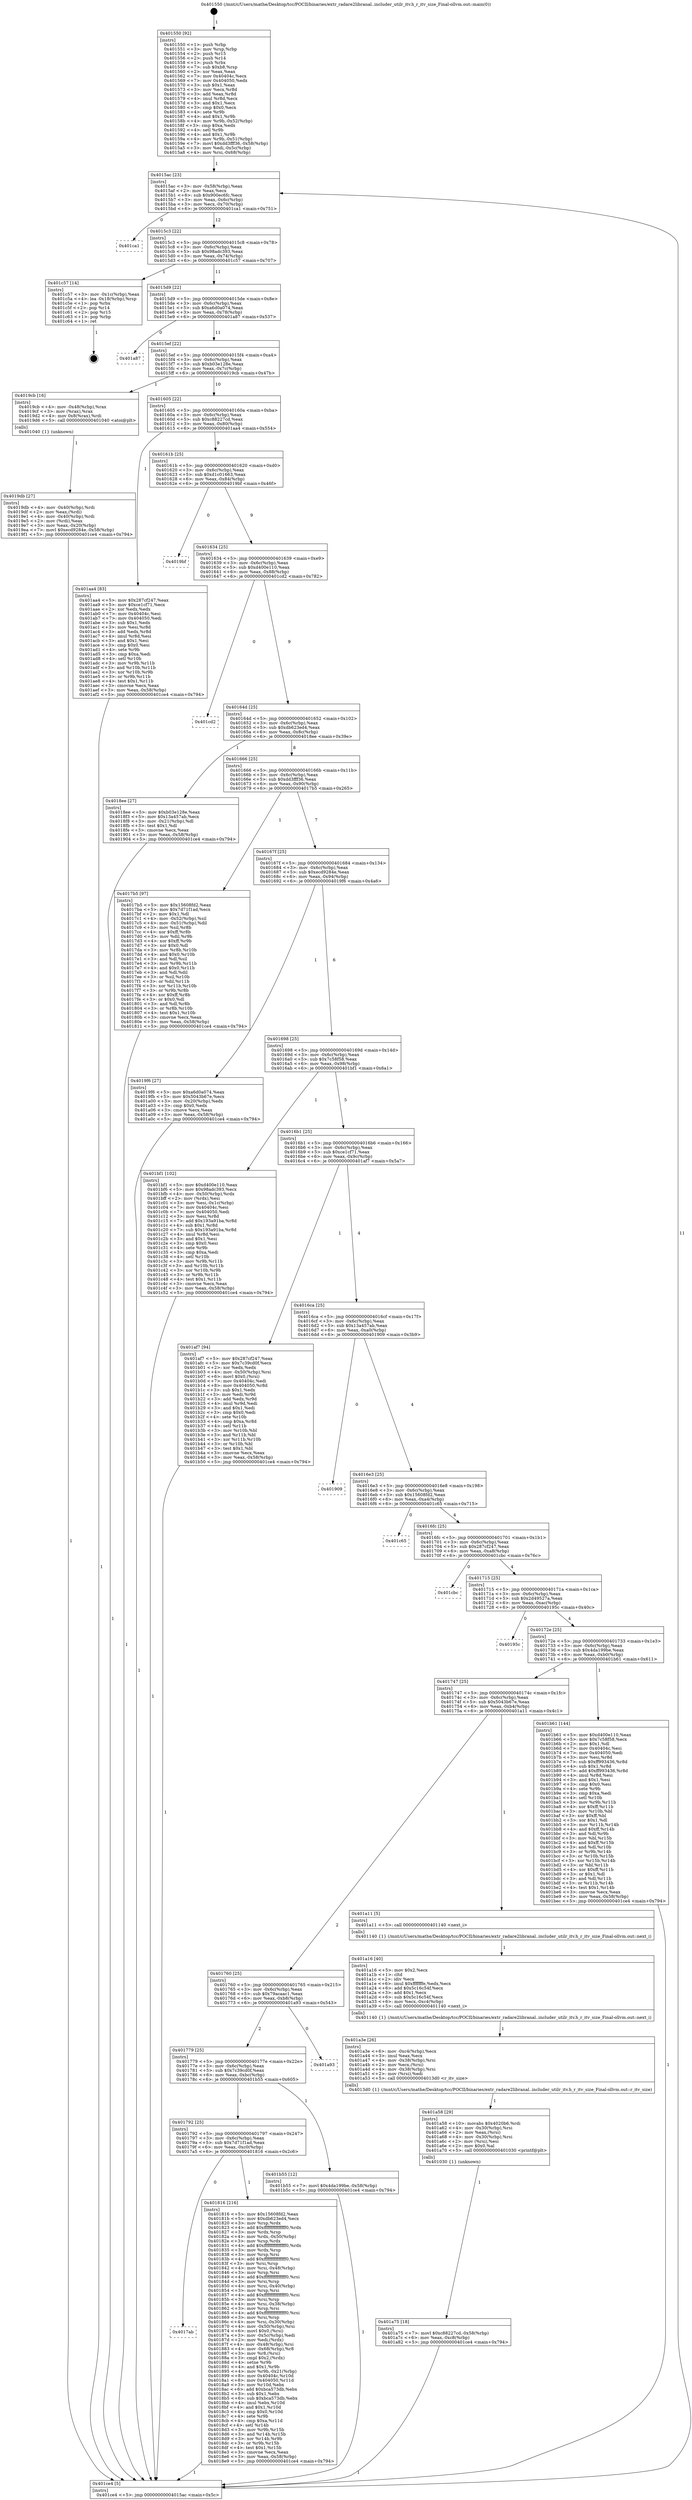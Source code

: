 digraph "0x401550" {
  label = "0x401550 (/mnt/c/Users/mathe/Desktop/tcc/POCII/binaries/extr_radare2libranal..includer_utilr_itv.h_r_itv_size_Final-ollvm.out::main(0))"
  labelloc = "t"
  node[shape=record]

  Entry [label="",width=0.3,height=0.3,shape=circle,fillcolor=black,style=filled]
  "0x4015ac" [label="{
     0x4015ac [23]\l
     | [instrs]\l
     &nbsp;&nbsp;0x4015ac \<+3\>: mov -0x58(%rbp),%eax\l
     &nbsp;&nbsp;0x4015af \<+2\>: mov %eax,%ecx\l
     &nbsp;&nbsp;0x4015b1 \<+6\>: sub $0x900ec6fc,%ecx\l
     &nbsp;&nbsp;0x4015b7 \<+3\>: mov %eax,-0x6c(%rbp)\l
     &nbsp;&nbsp;0x4015ba \<+3\>: mov %ecx,-0x70(%rbp)\l
     &nbsp;&nbsp;0x4015bd \<+6\>: je 0000000000401ca1 \<main+0x751\>\l
  }"]
  "0x401ca1" [label="{
     0x401ca1\l
  }", style=dashed]
  "0x4015c3" [label="{
     0x4015c3 [22]\l
     | [instrs]\l
     &nbsp;&nbsp;0x4015c3 \<+5\>: jmp 00000000004015c8 \<main+0x78\>\l
     &nbsp;&nbsp;0x4015c8 \<+3\>: mov -0x6c(%rbp),%eax\l
     &nbsp;&nbsp;0x4015cb \<+5\>: sub $0x98adc393,%eax\l
     &nbsp;&nbsp;0x4015d0 \<+3\>: mov %eax,-0x74(%rbp)\l
     &nbsp;&nbsp;0x4015d3 \<+6\>: je 0000000000401c57 \<main+0x707\>\l
  }"]
  Exit [label="",width=0.3,height=0.3,shape=circle,fillcolor=black,style=filled,peripheries=2]
  "0x401c57" [label="{
     0x401c57 [14]\l
     | [instrs]\l
     &nbsp;&nbsp;0x401c57 \<+3\>: mov -0x1c(%rbp),%eax\l
     &nbsp;&nbsp;0x401c5a \<+4\>: lea -0x18(%rbp),%rsp\l
     &nbsp;&nbsp;0x401c5e \<+1\>: pop %rbx\l
     &nbsp;&nbsp;0x401c5f \<+2\>: pop %r14\l
     &nbsp;&nbsp;0x401c61 \<+2\>: pop %r15\l
     &nbsp;&nbsp;0x401c63 \<+1\>: pop %rbp\l
     &nbsp;&nbsp;0x401c64 \<+1\>: ret\l
  }"]
  "0x4015d9" [label="{
     0x4015d9 [22]\l
     | [instrs]\l
     &nbsp;&nbsp;0x4015d9 \<+5\>: jmp 00000000004015de \<main+0x8e\>\l
     &nbsp;&nbsp;0x4015de \<+3\>: mov -0x6c(%rbp),%eax\l
     &nbsp;&nbsp;0x4015e1 \<+5\>: sub $0xa6d0a074,%eax\l
     &nbsp;&nbsp;0x4015e6 \<+3\>: mov %eax,-0x78(%rbp)\l
     &nbsp;&nbsp;0x4015e9 \<+6\>: je 0000000000401a87 \<main+0x537\>\l
  }"]
  "0x401a75" [label="{
     0x401a75 [18]\l
     | [instrs]\l
     &nbsp;&nbsp;0x401a75 \<+7\>: movl $0xc88227cd,-0x58(%rbp)\l
     &nbsp;&nbsp;0x401a7c \<+6\>: mov %eax,-0xc8(%rbp)\l
     &nbsp;&nbsp;0x401a82 \<+5\>: jmp 0000000000401ce4 \<main+0x794\>\l
  }"]
  "0x401a87" [label="{
     0x401a87\l
  }", style=dashed]
  "0x4015ef" [label="{
     0x4015ef [22]\l
     | [instrs]\l
     &nbsp;&nbsp;0x4015ef \<+5\>: jmp 00000000004015f4 \<main+0xa4\>\l
     &nbsp;&nbsp;0x4015f4 \<+3\>: mov -0x6c(%rbp),%eax\l
     &nbsp;&nbsp;0x4015f7 \<+5\>: sub $0xb03e128e,%eax\l
     &nbsp;&nbsp;0x4015fc \<+3\>: mov %eax,-0x7c(%rbp)\l
     &nbsp;&nbsp;0x4015ff \<+6\>: je 00000000004019cb \<main+0x47b\>\l
  }"]
  "0x401a58" [label="{
     0x401a58 [29]\l
     | [instrs]\l
     &nbsp;&nbsp;0x401a58 \<+10\>: movabs $0x4020b6,%rdi\l
     &nbsp;&nbsp;0x401a62 \<+4\>: mov -0x30(%rbp),%rsi\l
     &nbsp;&nbsp;0x401a66 \<+2\>: mov %eax,(%rsi)\l
     &nbsp;&nbsp;0x401a68 \<+4\>: mov -0x30(%rbp),%rsi\l
     &nbsp;&nbsp;0x401a6c \<+2\>: mov (%rsi),%esi\l
     &nbsp;&nbsp;0x401a6e \<+2\>: mov $0x0,%al\l
     &nbsp;&nbsp;0x401a70 \<+5\>: call 0000000000401030 \<printf@plt\>\l
     | [calls]\l
     &nbsp;&nbsp;0x401030 \{1\} (unknown)\l
  }"]
  "0x4019cb" [label="{
     0x4019cb [16]\l
     | [instrs]\l
     &nbsp;&nbsp;0x4019cb \<+4\>: mov -0x48(%rbp),%rax\l
     &nbsp;&nbsp;0x4019cf \<+3\>: mov (%rax),%rax\l
     &nbsp;&nbsp;0x4019d2 \<+4\>: mov 0x8(%rax),%rdi\l
     &nbsp;&nbsp;0x4019d6 \<+5\>: call 0000000000401040 \<atoi@plt\>\l
     | [calls]\l
     &nbsp;&nbsp;0x401040 \{1\} (unknown)\l
  }"]
  "0x401605" [label="{
     0x401605 [22]\l
     | [instrs]\l
     &nbsp;&nbsp;0x401605 \<+5\>: jmp 000000000040160a \<main+0xba\>\l
     &nbsp;&nbsp;0x40160a \<+3\>: mov -0x6c(%rbp),%eax\l
     &nbsp;&nbsp;0x40160d \<+5\>: sub $0xc88227cd,%eax\l
     &nbsp;&nbsp;0x401612 \<+3\>: mov %eax,-0x80(%rbp)\l
     &nbsp;&nbsp;0x401615 \<+6\>: je 0000000000401aa4 \<main+0x554\>\l
  }"]
  "0x401a3e" [label="{
     0x401a3e [26]\l
     | [instrs]\l
     &nbsp;&nbsp;0x401a3e \<+6\>: mov -0xc4(%rbp),%ecx\l
     &nbsp;&nbsp;0x401a44 \<+3\>: imul %eax,%ecx\l
     &nbsp;&nbsp;0x401a47 \<+4\>: mov -0x38(%rbp),%rsi\l
     &nbsp;&nbsp;0x401a4b \<+2\>: mov %ecx,(%rsi)\l
     &nbsp;&nbsp;0x401a4d \<+4\>: mov -0x38(%rbp),%rsi\l
     &nbsp;&nbsp;0x401a51 \<+2\>: mov (%rsi),%edi\l
     &nbsp;&nbsp;0x401a53 \<+5\>: call 00000000004013d0 \<r_itv_size\>\l
     | [calls]\l
     &nbsp;&nbsp;0x4013d0 \{1\} (/mnt/c/Users/mathe/Desktop/tcc/POCII/binaries/extr_radare2libranal..includer_utilr_itv.h_r_itv_size_Final-ollvm.out::r_itv_size)\l
  }"]
  "0x401aa4" [label="{
     0x401aa4 [83]\l
     | [instrs]\l
     &nbsp;&nbsp;0x401aa4 \<+5\>: mov $0x287cf247,%eax\l
     &nbsp;&nbsp;0x401aa9 \<+5\>: mov $0xce1cf71,%ecx\l
     &nbsp;&nbsp;0x401aae \<+2\>: xor %edx,%edx\l
     &nbsp;&nbsp;0x401ab0 \<+7\>: mov 0x40404c,%esi\l
     &nbsp;&nbsp;0x401ab7 \<+7\>: mov 0x404050,%edi\l
     &nbsp;&nbsp;0x401abe \<+3\>: sub $0x1,%edx\l
     &nbsp;&nbsp;0x401ac1 \<+3\>: mov %esi,%r8d\l
     &nbsp;&nbsp;0x401ac4 \<+3\>: add %edx,%r8d\l
     &nbsp;&nbsp;0x401ac7 \<+4\>: imul %r8d,%esi\l
     &nbsp;&nbsp;0x401acb \<+3\>: and $0x1,%esi\l
     &nbsp;&nbsp;0x401ace \<+3\>: cmp $0x0,%esi\l
     &nbsp;&nbsp;0x401ad1 \<+4\>: sete %r9b\l
     &nbsp;&nbsp;0x401ad5 \<+3\>: cmp $0xa,%edi\l
     &nbsp;&nbsp;0x401ad8 \<+4\>: setl %r10b\l
     &nbsp;&nbsp;0x401adc \<+3\>: mov %r9b,%r11b\l
     &nbsp;&nbsp;0x401adf \<+3\>: and %r10b,%r11b\l
     &nbsp;&nbsp;0x401ae2 \<+3\>: xor %r10b,%r9b\l
     &nbsp;&nbsp;0x401ae5 \<+3\>: or %r9b,%r11b\l
     &nbsp;&nbsp;0x401ae8 \<+4\>: test $0x1,%r11b\l
     &nbsp;&nbsp;0x401aec \<+3\>: cmovne %ecx,%eax\l
     &nbsp;&nbsp;0x401aef \<+3\>: mov %eax,-0x58(%rbp)\l
     &nbsp;&nbsp;0x401af2 \<+5\>: jmp 0000000000401ce4 \<main+0x794\>\l
  }"]
  "0x40161b" [label="{
     0x40161b [25]\l
     | [instrs]\l
     &nbsp;&nbsp;0x40161b \<+5\>: jmp 0000000000401620 \<main+0xd0\>\l
     &nbsp;&nbsp;0x401620 \<+3\>: mov -0x6c(%rbp),%eax\l
     &nbsp;&nbsp;0x401623 \<+5\>: sub $0xd1c01663,%eax\l
     &nbsp;&nbsp;0x401628 \<+6\>: mov %eax,-0x84(%rbp)\l
     &nbsp;&nbsp;0x40162e \<+6\>: je 00000000004019bf \<main+0x46f\>\l
  }"]
  "0x401a16" [label="{
     0x401a16 [40]\l
     | [instrs]\l
     &nbsp;&nbsp;0x401a16 \<+5\>: mov $0x2,%ecx\l
     &nbsp;&nbsp;0x401a1b \<+1\>: cltd\l
     &nbsp;&nbsp;0x401a1c \<+2\>: idiv %ecx\l
     &nbsp;&nbsp;0x401a1e \<+6\>: imul $0xfffffffe,%edx,%ecx\l
     &nbsp;&nbsp;0x401a24 \<+6\>: add $0x5c16c54f,%ecx\l
     &nbsp;&nbsp;0x401a2a \<+3\>: add $0x1,%ecx\l
     &nbsp;&nbsp;0x401a2d \<+6\>: sub $0x5c16c54f,%ecx\l
     &nbsp;&nbsp;0x401a33 \<+6\>: mov %ecx,-0xc4(%rbp)\l
     &nbsp;&nbsp;0x401a39 \<+5\>: call 0000000000401140 \<next_i\>\l
     | [calls]\l
     &nbsp;&nbsp;0x401140 \{1\} (/mnt/c/Users/mathe/Desktop/tcc/POCII/binaries/extr_radare2libranal..includer_utilr_itv.h_r_itv_size_Final-ollvm.out::next_i)\l
  }"]
  "0x4019bf" [label="{
     0x4019bf\l
  }", style=dashed]
  "0x401634" [label="{
     0x401634 [25]\l
     | [instrs]\l
     &nbsp;&nbsp;0x401634 \<+5\>: jmp 0000000000401639 \<main+0xe9\>\l
     &nbsp;&nbsp;0x401639 \<+3\>: mov -0x6c(%rbp),%eax\l
     &nbsp;&nbsp;0x40163c \<+5\>: sub $0xd400e110,%eax\l
     &nbsp;&nbsp;0x401641 \<+6\>: mov %eax,-0x88(%rbp)\l
     &nbsp;&nbsp;0x401647 \<+6\>: je 0000000000401cd2 \<main+0x782\>\l
  }"]
  "0x4019db" [label="{
     0x4019db [27]\l
     | [instrs]\l
     &nbsp;&nbsp;0x4019db \<+4\>: mov -0x40(%rbp),%rdi\l
     &nbsp;&nbsp;0x4019df \<+2\>: mov %eax,(%rdi)\l
     &nbsp;&nbsp;0x4019e1 \<+4\>: mov -0x40(%rbp),%rdi\l
     &nbsp;&nbsp;0x4019e5 \<+2\>: mov (%rdi),%eax\l
     &nbsp;&nbsp;0x4019e7 \<+3\>: mov %eax,-0x20(%rbp)\l
     &nbsp;&nbsp;0x4019ea \<+7\>: movl $0xecd9284e,-0x58(%rbp)\l
     &nbsp;&nbsp;0x4019f1 \<+5\>: jmp 0000000000401ce4 \<main+0x794\>\l
  }"]
  "0x401cd2" [label="{
     0x401cd2\l
  }", style=dashed]
  "0x40164d" [label="{
     0x40164d [25]\l
     | [instrs]\l
     &nbsp;&nbsp;0x40164d \<+5\>: jmp 0000000000401652 \<main+0x102\>\l
     &nbsp;&nbsp;0x401652 \<+3\>: mov -0x6c(%rbp),%eax\l
     &nbsp;&nbsp;0x401655 \<+5\>: sub $0xdb623ed4,%eax\l
     &nbsp;&nbsp;0x40165a \<+6\>: mov %eax,-0x8c(%rbp)\l
     &nbsp;&nbsp;0x401660 \<+6\>: je 00000000004018ee \<main+0x39e\>\l
  }"]
  "0x4017ab" [label="{
     0x4017ab\l
  }", style=dashed]
  "0x4018ee" [label="{
     0x4018ee [27]\l
     | [instrs]\l
     &nbsp;&nbsp;0x4018ee \<+5\>: mov $0xb03e128e,%eax\l
     &nbsp;&nbsp;0x4018f3 \<+5\>: mov $0x13a457ab,%ecx\l
     &nbsp;&nbsp;0x4018f8 \<+3\>: mov -0x21(%rbp),%dl\l
     &nbsp;&nbsp;0x4018fb \<+3\>: test $0x1,%dl\l
     &nbsp;&nbsp;0x4018fe \<+3\>: cmovne %ecx,%eax\l
     &nbsp;&nbsp;0x401901 \<+3\>: mov %eax,-0x58(%rbp)\l
     &nbsp;&nbsp;0x401904 \<+5\>: jmp 0000000000401ce4 \<main+0x794\>\l
  }"]
  "0x401666" [label="{
     0x401666 [25]\l
     | [instrs]\l
     &nbsp;&nbsp;0x401666 \<+5\>: jmp 000000000040166b \<main+0x11b\>\l
     &nbsp;&nbsp;0x40166b \<+3\>: mov -0x6c(%rbp),%eax\l
     &nbsp;&nbsp;0x40166e \<+5\>: sub $0xdd3fff36,%eax\l
     &nbsp;&nbsp;0x401673 \<+6\>: mov %eax,-0x90(%rbp)\l
     &nbsp;&nbsp;0x401679 \<+6\>: je 00000000004017b5 \<main+0x265\>\l
  }"]
  "0x401816" [label="{
     0x401816 [216]\l
     | [instrs]\l
     &nbsp;&nbsp;0x401816 \<+5\>: mov $0x15608fd2,%eax\l
     &nbsp;&nbsp;0x40181b \<+5\>: mov $0xdb623ed4,%ecx\l
     &nbsp;&nbsp;0x401820 \<+3\>: mov %rsp,%rdx\l
     &nbsp;&nbsp;0x401823 \<+4\>: add $0xfffffffffffffff0,%rdx\l
     &nbsp;&nbsp;0x401827 \<+3\>: mov %rdx,%rsp\l
     &nbsp;&nbsp;0x40182a \<+4\>: mov %rdx,-0x50(%rbp)\l
     &nbsp;&nbsp;0x40182e \<+3\>: mov %rsp,%rdx\l
     &nbsp;&nbsp;0x401831 \<+4\>: add $0xfffffffffffffff0,%rdx\l
     &nbsp;&nbsp;0x401835 \<+3\>: mov %rdx,%rsp\l
     &nbsp;&nbsp;0x401838 \<+3\>: mov %rsp,%rsi\l
     &nbsp;&nbsp;0x40183b \<+4\>: add $0xfffffffffffffff0,%rsi\l
     &nbsp;&nbsp;0x40183f \<+3\>: mov %rsi,%rsp\l
     &nbsp;&nbsp;0x401842 \<+4\>: mov %rsi,-0x48(%rbp)\l
     &nbsp;&nbsp;0x401846 \<+3\>: mov %rsp,%rsi\l
     &nbsp;&nbsp;0x401849 \<+4\>: add $0xfffffffffffffff0,%rsi\l
     &nbsp;&nbsp;0x40184d \<+3\>: mov %rsi,%rsp\l
     &nbsp;&nbsp;0x401850 \<+4\>: mov %rsi,-0x40(%rbp)\l
     &nbsp;&nbsp;0x401854 \<+3\>: mov %rsp,%rsi\l
     &nbsp;&nbsp;0x401857 \<+4\>: add $0xfffffffffffffff0,%rsi\l
     &nbsp;&nbsp;0x40185b \<+3\>: mov %rsi,%rsp\l
     &nbsp;&nbsp;0x40185e \<+4\>: mov %rsi,-0x38(%rbp)\l
     &nbsp;&nbsp;0x401862 \<+3\>: mov %rsp,%rsi\l
     &nbsp;&nbsp;0x401865 \<+4\>: add $0xfffffffffffffff0,%rsi\l
     &nbsp;&nbsp;0x401869 \<+3\>: mov %rsi,%rsp\l
     &nbsp;&nbsp;0x40186c \<+4\>: mov %rsi,-0x30(%rbp)\l
     &nbsp;&nbsp;0x401870 \<+4\>: mov -0x50(%rbp),%rsi\l
     &nbsp;&nbsp;0x401874 \<+6\>: movl $0x0,(%rsi)\l
     &nbsp;&nbsp;0x40187a \<+3\>: mov -0x5c(%rbp),%edi\l
     &nbsp;&nbsp;0x40187d \<+2\>: mov %edi,(%rdx)\l
     &nbsp;&nbsp;0x40187f \<+4\>: mov -0x48(%rbp),%rsi\l
     &nbsp;&nbsp;0x401883 \<+4\>: mov -0x68(%rbp),%r8\l
     &nbsp;&nbsp;0x401887 \<+3\>: mov %r8,(%rsi)\l
     &nbsp;&nbsp;0x40188a \<+3\>: cmpl $0x2,(%rdx)\l
     &nbsp;&nbsp;0x40188d \<+4\>: setne %r9b\l
     &nbsp;&nbsp;0x401891 \<+4\>: and $0x1,%r9b\l
     &nbsp;&nbsp;0x401895 \<+4\>: mov %r9b,-0x21(%rbp)\l
     &nbsp;&nbsp;0x401899 \<+8\>: mov 0x40404c,%r10d\l
     &nbsp;&nbsp;0x4018a1 \<+8\>: mov 0x404050,%r11d\l
     &nbsp;&nbsp;0x4018a9 \<+3\>: mov %r10d,%ebx\l
     &nbsp;&nbsp;0x4018ac \<+6\>: add $0xbca573db,%ebx\l
     &nbsp;&nbsp;0x4018b2 \<+3\>: sub $0x1,%ebx\l
     &nbsp;&nbsp;0x4018b5 \<+6\>: sub $0xbca573db,%ebx\l
     &nbsp;&nbsp;0x4018bb \<+4\>: imul %ebx,%r10d\l
     &nbsp;&nbsp;0x4018bf \<+4\>: and $0x1,%r10d\l
     &nbsp;&nbsp;0x4018c3 \<+4\>: cmp $0x0,%r10d\l
     &nbsp;&nbsp;0x4018c7 \<+4\>: sete %r9b\l
     &nbsp;&nbsp;0x4018cb \<+4\>: cmp $0xa,%r11d\l
     &nbsp;&nbsp;0x4018cf \<+4\>: setl %r14b\l
     &nbsp;&nbsp;0x4018d3 \<+3\>: mov %r9b,%r15b\l
     &nbsp;&nbsp;0x4018d6 \<+3\>: and %r14b,%r15b\l
     &nbsp;&nbsp;0x4018d9 \<+3\>: xor %r14b,%r9b\l
     &nbsp;&nbsp;0x4018dc \<+3\>: or %r9b,%r15b\l
     &nbsp;&nbsp;0x4018df \<+4\>: test $0x1,%r15b\l
     &nbsp;&nbsp;0x4018e3 \<+3\>: cmovne %ecx,%eax\l
     &nbsp;&nbsp;0x4018e6 \<+3\>: mov %eax,-0x58(%rbp)\l
     &nbsp;&nbsp;0x4018e9 \<+5\>: jmp 0000000000401ce4 \<main+0x794\>\l
  }"]
  "0x4017b5" [label="{
     0x4017b5 [97]\l
     | [instrs]\l
     &nbsp;&nbsp;0x4017b5 \<+5\>: mov $0x15608fd2,%eax\l
     &nbsp;&nbsp;0x4017ba \<+5\>: mov $0x7d71f1ad,%ecx\l
     &nbsp;&nbsp;0x4017bf \<+2\>: mov $0x1,%dl\l
     &nbsp;&nbsp;0x4017c1 \<+4\>: mov -0x52(%rbp),%sil\l
     &nbsp;&nbsp;0x4017c5 \<+4\>: mov -0x51(%rbp),%dil\l
     &nbsp;&nbsp;0x4017c9 \<+3\>: mov %sil,%r8b\l
     &nbsp;&nbsp;0x4017cc \<+4\>: xor $0xff,%r8b\l
     &nbsp;&nbsp;0x4017d0 \<+3\>: mov %dil,%r9b\l
     &nbsp;&nbsp;0x4017d3 \<+4\>: xor $0xff,%r9b\l
     &nbsp;&nbsp;0x4017d7 \<+3\>: xor $0x0,%dl\l
     &nbsp;&nbsp;0x4017da \<+3\>: mov %r8b,%r10b\l
     &nbsp;&nbsp;0x4017dd \<+4\>: and $0x0,%r10b\l
     &nbsp;&nbsp;0x4017e1 \<+3\>: and %dl,%sil\l
     &nbsp;&nbsp;0x4017e4 \<+3\>: mov %r9b,%r11b\l
     &nbsp;&nbsp;0x4017e7 \<+4\>: and $0x0,%r11b\l
     &nbsp;&nbsp;0x4017eb \<+3\>: and %dl,%dil\l
     &nbsp;&nbsp;0x4017ee \<+3\>: or %sil,%r10b\l
     &nbsp;&nbsp;0x4017f1 \<+3\>: or %dil,%r11b\l
     &nbsp;&nbsp;0x4017f4 \<+3\>: xor %r11b,%r10b\l
     &nbsp;&nbsp;0x4017f7 \<+3\>: or %r9b,%r8b\l
     &nbsp;&nbsp;0x4017fa \<+4\>: xor $0xff,%r8b\l
     &nbsp;&nbsp;0x4017fe \<+3\>: or $0x0,%dl\l
     &nbsp;&nbsp;0x401801 \<+3\>: and %dl,%r8b\l
     &nbsp;&nbsp;0x401804 \<+3\>: or %r8b,%r10b\l
     &nbsp;&nbsp;0x401807 \<+4\>: test $0x1,%r10b\l
     &nbsp;&nbsp;0x40180b \<+3\>: cmovne %ecx,%eax\l
     &nbsp;&nbsp;0x40180e \<+3\>: mov %eax,-0x58(%rbp)\l
     &nbsp;&nbsp;0x401811 \<+5\>: jmp 0000000000401ce4 \<main+0x794\>\l
  }"]
  "0x40167f" [label="{
     0x40167f [25]\l
     | [instrs]\l
     &nbsp;&nbsp;0x40167f \<+5\>: jmp 0000000000401684 \<main+0x134\>\l
     &nbsp;&nbsp;0x401684 \<+3\>: mov -0x6c(%rbp),%eax\l
     &nbsp;&nbsp;0x401687 \<+5\>: sub $0xecd9284e,%eax\l
     &nbsp;&nbsp;0x40168c \<+6\>: mov %eax,-0x94(%rbp)\l
     &nbsp;&nbsp;0x401692 \<+6\>: je 00000000004019f6 \<main+0x4a6\>\l
  }"]
  "0x401ce4" [label="{
     0x401ce4 [5]\l
     | [instrs]\l
     &nbsp;&nbsp;0x401ce4 \<+5\>: jmp 00000000004015ac \<main+0x5c\>\l
  }"]
  "0x401550" [label="{
     0x401550 [92]\l
     | [instrs]\l
     &nbsp;&nbsp;0x401550 \<+1\>: push %rbp\l
     &nbsp;&nbsp;0x401551 \<+3\>: mov %rsp,%rbp\l
     &nbsp;&nbsp;0x401554 \<+2\>: push %r15\l
     &nbsp;&nbsp;0x401556 \<+2\>: push %r14\l
     &nbsp;&nbsp;0x401558 \<+1\>: push %rbx\l
     &nbsp;&nbsp;0x401559 \<+7\>: sub $0xb8,%rsp\l
     &nbsp;&nbsp;0x401560 \<+2\>: xor %eax,%eax\l
     &nbsp;&nbsp;0x401562 \<+7\>: mov 0x40404c,%ecx\l
     &nbsp;&nbsp;0x401569 \<+7\>: mov 0x404050,%edx\l
     &nbsp;&nbsp;0x401570 \<+3\>: sub $0x1,%eax\l
     &nbsp;&nbsp;0x401573 \<+3\>: mov %ecx,%r8d\l
     &nbsp;&nbsp;0x401576 \<+3\>: add %eax,%r8d\l
     &nbsp;&nbsp;0x401579 \<+4\>: imul %r8d,%ecx\l
     &nbsp;&nbsp;0x40157d \<+3\>: and $0x1,%ecx\l
     &nbsp;&nbsp;0x401580 \<+3\>: cmp $0x0,%ecx\l
     &nbsp;&nbsp;0x401583 \<+4\>: sete %r9b\l
     &nbsp;&nbsp;0x401587 \<+4\>: and $0x1,%r9b\l
     &nbsp;&nbsp;0x40158b \<+4\>: mov %r9b,-0x52(%rbp)\l
     &nbsp;&nbsp;0x40158f \<+3\>: cmp $0xa,%edx\l
     &nbsp;&nbsp;0x401592 \<+4\>: setl %r9b\l
     &nbsp;&nbsp;0x401596 \<+4\>: and $0x1,%r9b\l
     &nbsp;&nbsp;0x40159a \<+4\>: mov %r9b,-0x51(%rbp)\l
     &nbsp;&nbsp;0x40159e \<+7\>: movl $0xdd3fff36,-0x58(%rbp)\l
     &nbsp;&nbsp;0x4015a5 \<+3\>: mov %edi,-0x5c(%rbp)\l
     &nbsp;&nbsp;0x4015a8 \<+4\>: mov %rsi,-0x68(%rbp)\l
  }"]
  "0x401792" [label="{
     0x401792 [25]\l
     | [instrs]\l
     &nbsp;&nbsp;0x401792 \<+5\>: jmp 0000000000401797 \<main+0x247\>\l
     &nbsp;&nbsp;0x401797 \<+3\>: mov -0x6c(%rbp),%eax\l
     &nbsp;&nbsp;0x40179a \<+5\>: sub $0x7d71f1ad,%eax\l
     &nbsp;&nbsp;0x40179f \<+6\>: mov %eax,-0xc0(%rbp)\l
     &nbsp;&nbsp;0x4017a5 \<+6\>: je 0000000000401816 \<main+0x2c6\>\l
  }"]
  "0x4019f6" [label="{
     0x4019f6 [27]\l
     | [instrs]\l
     &nbsp;&nbsp;0x4019f6 \<+5\>: mov $0xa6d0a074,%eax\l
     &nbsp;&nbsp;0x4019fb \<+5\>: mov $0x5043b67e,%ecx\l
     &nbsp;&nbsp;0x401a00 \<+3\>: mov -0x20(%rbp),%edx\l
     &nbsp;&nbsp;0x401a03 \<+3\>: cmp $0x0,%edx\l
     &nbsp;&nbsp;0x401a06 \<+3\>: cmove %ecx,%eax\l
     &nbsp;&nbsp;0x401a09 \<+3\>: mov %eax,-0x58(%rbp)\l
     &nbsp;&nbsp;0x401a0c \<+5\>: jmp 0000000000401ce4 \<main+0x794\>\l
  }"]
  "0x401698" [label="{
     0x401698 [25]\l
     | [instrs]\l
     &nbsp;&nbsp;0x401698 \<+5\>: jmp 000000000040169d \<main+0x14d\>\l
     &nbsp;&nbsp;0x40169d \<+3\>: mov -0x6c(%rbp),%eax\l
     &nbsp;&nbsp;0x4016a0 \<+5\>: sub $0x7c58f58,%eax\l
     &nbsp;&nbsp;0x4016a5 \<+6\>: mov %eax,-0x98(%rbp)\l
     &nbsp;&nbsp;0x4016ab \<+6\>: je 0000000000401bf1 \<main+0x6a1\>\l
  }"]
  "0x401b55" [label="{
     0x401b55 [12]\l
     | [instrs]\l
     &nbsp;&nbsp;0x401b55 \<+7\>: movl $0x4da199be,-0x58(%rbp)\l
     &nbsp;&nbsp;0x401b5c \<+5\>: jmp 0000000000401ce4 \<main+0x794\>\l
  }"]
  "0x401bf1" [label="{
     0x401bf1 [102]\l
     | [instrs]\l
     &nbsp;&nbsp;0x401bf1 \<+5\>: mov $0xd400e110,%eax\l
     &nbsp;&nbsp;0x401bf6 \<+5\>: mov $0x98adc393,%ecx\l
     &nbsp;&nbsp;0x401bfb \<+4\>: mov -0x50(%rbp),%rdx\l
     &nbsp;&nbsp;0x401bff \<+2\>: mov (%rdx),%esi\l
     &nbsp;&nbsp;0x401c01 \<+3\>: mov %esi,-0x1c(%rbp)\l
     &nbsp;&nbsp;0x401c04 \<+7\>: mov 0x40404c,%esi\l
     &nbsp;&nbsp;0x401c0b \<+7\>: mov 0x404050,%edi\l
     &nbsp;&nbsp;0x401c12 \<+3\>: mov %esi,%r8d\l
     &nbsp;&nbsp;0x401c15 \<+7\>: add $0x193a91ba,%r8d\l
     &nbsp;&nbsp;0x401c1c \<+4\>: sub $0x1,%r8d\l
     &nbsp;&nbsp;0x401c20 \<+7\>: sub $0x193a91ba,%r8d\l
     &nbsp;&nbsp;0x401c27 \<+4\>: imul %r8d,%esi\l
     &nbsp;&nbsp;0x401c2b \<+3\>: and $0x1,%esi\l
     &nbsp;&nbsp;0x401c2e \<+3\>: cmp $0x0,%esi\l
     &nbsp;&nbsp;0x401c31 \<+4\>: sete %r9b\l
     &nbsp;&nbsp;0x401c35 \<+3\>: cmp $0xa,%edi\l
     &nbsp;&nbsp;0x401c38 \<+4\>: setl %r10b\l
     &nbsp;&nbsp;0x401c3c \<+3\>: mov %r9b,%r11b\l
     &nbsp;&nbsp;0x401c3f \<+3\>: and %r10b,%r11b\l
     &nbsp;&nbsp;0x401c42 \<+3\>: xor %r10b,%r9b\l
     &nbsp;&nbsp;0x401c45 \<+3\>: or %r9b,%r11b\l
     &nbsp;&nbsp;0x401c48 \<+4\>: test $0x1,%r11b\l
     &nbsp;&nbsp;0x401c4c \<+3\>: cmovne %ecx,%eax\l
     &nbsp;&nbsp;0x401c4f \<+3\>: mov %eax,-0x58(%rbp)\l
     &nbsp;&nbsp;0x401c52 \<+5\>: jmp 0000000000401ce4 \<main+0x794\>\l
  }"]
  "0x4016b1" [label="{
     0x4016b1 [25]\l
     | [instrs]\l
     &nbsp;&nbsp;0x4016b1 \<+5\>: jmp 00000000004016b6 \<main+0x166\>\l
     &nbsp;&nbsp;0x4016b6 \<+3\>: mov -0x6c(%rbp),%eax\l
     &nbsp;&nbsp;0x4016b9 \<+5\>: sub $0xce1cf71,%eax\l
     &nbsp;&nbsp;0x4016be \<+6\>: mov %eax,-0x9c(%rbp)\l
     &nbsp;&nbsp;0x4016c4 \<+6\>: je 0000000000401af7 \<main+0x5a7\>\l
  }"]
  "0x401779" [label="{
     0x401779 [25]\l
     | [instrs]\l
     &nbsp;&nbsp;0x401779 \<+5\>: jmp 000000000040177e \<main+0x22e\>\l
     &nbsp;&nbsp;0x40177e \<+3\>: mov -0x6c(%rbp),%eax\l
     &nbsp;&nbsp;0x401781 \<+5\>: sub $0x7c39cd0f,%eax\l
     &nbsp;&nbsp;0x401786 \<+6\>: mov %eax,-0xbc(%rbp)\l
     &nbsp;&nbsp;0x40178c \<+6\>: je 0000000000401b55 \<main+0x605\>\l
  }"]
  "0x401af7" [label="{
     0x401af7 [94]\l
     | [instrs]\l
     &nbsp;&nbsp;0x401af7 \<+5\>: mov $0x287cf247,%eax\l
     &nbsp;&nbsp;0x401afc \<+5\>: mov $0x7c39cd0f,%ecx\l
     &nbsp;&nbsp;0x401b01 \<+2\>: xor %edx,%edx\l
     &nbsp;&nbsp;0x401b03 \<+4\>: mov -0x50(%rbp),%rsi\l
     &nbsp;&nbsp;0x401b07 \<+6\>: movl $0x0,(%rsi)\l
     &nbsp;&nbsp;0x401b0d \<+7\>: mov 0x40404c,%edi\l
     &nbsp;&nbsp;0x401b14 \<+8\>: mov 0x404050,%r8d\l
     &nbsp;&nbsp;0x401b1c \<+3\>: sub $0x1,%edx\l
     &nbsp;&nbsp;0x401b1f \<+3\>: mov %edi,%r9d\l
     &nbsp;&nbsp;0x401b22 \<+3\>: add %edx,%r9d\l
     &nbsp;&nbsp;0x401b25 \<+4\>: imul %r9d,%edi\l
     &nbsp;&nbsp;0x401b29 \<+3\>: and $0x1,%edi\l
     &nbsp;&nbsp;0x401b2c \<+3\>: cmp $0x0,%edi\l
     &nbsp;&nbsp;0x401b2f \<+4\>: sete %r10b\l
     &nbsp;&nbsp;0x401b33 \<+4\>: cmp $0xa,%r8d\l
     &nbsp;&nbsp;0x401b37 \<+4\>: setl %r11b\l
     &nbsp;&nbsp;0x401b3b \<+3\>: mov %r10b,%bl\l
     &nbsp;&nbsp;0x401b3e \<+3\>: and %r11b,%bl\l
     &nbsp;&nbsp;0x401b41 \<+3\>: xor %r11b,%r10b\l
     &nbsp;&nbsp;0x401b44 \<+3\>: or %r10b,%bl\l
     &nbsp;&nbsp;0x401b47 \<+3\>: test $0x1,%bl\l
     &nbsp;&nbsp;0x401b4a \<+3\>: cmovne %ecx,%eax\l
     &nbsp;&nbsp;0x401b4d \<+3\>: mov %eax,-0x58(%rbp)\l
     &nbsp;&nbsp;0x401b50 \<+5\>: jmp 0000000000401ce4 \<main+0x794\>\l
  }"]
  "0x4016ca" [label="{
     0x4016ca [25]\l
     | [instrs]\l
     &nbsp;&nbsp;0x4016ca \<+5\>: jmp 00000000004016cf \<main+0x17f\>\l
     &nbsp;&nbsp;0x4016cf \<+3\>: mov -0x6c(%rbp),%eax\l
     &nbsp;&nbsp;0x4016d2 \<+5\>: sub $0x13a457ab,%eax\l
     &nbsp;&nbsp;0x4016d7 \<+6\>: mov %eax,-0xa0(%rbp)\l
     &nbsp;&nbsp;0x4016dd \<+6\>: je 0000000000401909 \<main+0x3b9\>\l
  }"]
  "0x401a93" [label="{
     0x401a93\l
  }", style=dashed]
  "0x401909" [label="{
     0x401909\l
  }", style=dashed]
  "0x4016e3" [label="{
     0x4016e3 [25]\l
     | [instrs]\l
     &nbsp;&nbsp;0x4016e3 \<+5\>: jmp 00000000004016e8 \<main+0x198\>\l
     &nbsp;&nbsp;0x4016e8 \<+3\>: mov -0x6c(%rbp),%eax\l
     &nbsp;&nbsp;0x4016eb \<+5\>: sub $0x15608fd2,%eax\l
     &nbsp;&nbsp;0x4016f0 \<+6\>: mov %eax,-0xa4(%rbp)\l
     &nbsp;&nbsp;0x4016f6 \<+6\>: je 0000000000401c65 \<main+0x715\>\l
  }"]
  "0x401760" [label="{
     0x401760 [25]\l
     | [instrs]\l
     &nbsp;&nbsp;0x401760 \<+5\>: jmp 0000000000401765 \<main+0x215\>\l
     &nbsp;&nbsp;0x401765 \<+3\>: mov -0x6c(%rbp),%eax\l
     &nbsp;&nbsp;0x401768 \<+5\>: sub $0x79acaac1,%eax\l
     &nbsp;&nbsp;0x40176d \<+6\>: mov %eax,-0xb8(%rbp)\l
     &nbsp;&nbsp;0x401773 \<+6\>: je 0000000000401a93 \<main+0x543\>\l
  }"]
  "0x401c65" [label="{
     0x401c65\l
  }", style=dashed]
  "0x4016fc" [label="{
     0x4016fc [25]\l
     | [instrs]\l
     &nbsp;&nbsp;0x4016fc \<+5\>: jmp 0000000000401701 \<main+0x1b1\>\l
     &nbsp;&nbsp;0x401701 \<+3\>: mov -0x6c(%rbp),%eax\l
     &nbsp;&nbsp;0x401704 \<+5\>: sub $0x287cf247,%eax\l
     &nbsp;&nbsp;0x401709 \<+6\>: mov %eax,-0xa8(%rbp)\l
     &nbsp;&nbsp;0x40170f \<+6\>: je 0000000000401cbc \<main+0x76c\>\l
  }"]
  "0x401a11" [label="{
     0x401a11 [5]\l
     | [instrs]\l
     &nbsp;&nbsp;0x401a11 \<+5\>: call 0000000000401140 \<next_i\>\l
     | [calls]\l
     &nbsp;&nbsp;0x401140 \{1\} (/mnt/c/Users/mathe/Desktop/tcc/POCII/binaries/extr_radare2libranal..includer_utilr_itv.h_r_itv_size_Final-ollvm.out::next_i)\l
  }"]
  "0x401cbc" [label="{
     0x401cbc\l
  }", style=dashed]
  "0x401715" [label="{
     0x401715 [25]\l
     | [instrs]\l
     &nbsp;&nbsp;0x401715 \<+5\>: jmp 000000000040171a \<main+0x1ca\>\l
     &nbsp;&nbsp;0x40171a \<+3\>: mov -0x6c(%rbp),%eax\l
     &nbsp;&nbsp;0x40171d \<+5\>: sub $0x2d49527a,%eax\l
     &nbsp;&nbsp;0x401722 \<+6\>: mov %eax,-0xac(%rbp)\l
     &nbsp;&nbsp;0x401728 \<+6\>: je 000000000040195c \<main+0x40c\>\l
  }"]
  "0x401747" [label="{
     0x401747 [25]\l
     | [instrs]\l
     &nbsp;&nbsp;0x401747 \<+5\>: jmp 000000000040174c \<main+0x1fc\>\l
     &nbsp;&nbsp;0x40174c \<+3\>: mov -0x6c(%rbp),%eax\l
     &nbsp;&nbsp;0x40174f \<+5\>: sub $0x5043b67e,%eax\l
     &nbsp;&nbsp;0x401754 \<+6\>: mov %eax,-0xb4(%rbp)\l
     &nbsp;&nbsp;0x40175a \<+6\>: je 0000000000401a11 \<main+0x4c1\>\l
  }"]
  "0x40195c" [label="{
     0x40195c\l
  }", style=dashed]
  "0x40172e" [label="{
     0x40172e [25]\l
     | [instrs]\l
     &nbsp;&nbsp;0x40172e \<+5\>: jmp 0000000000401733 \<main+0x1e3\>\l
     &nbsp;&nbsp;0x401733 \<+3\>: mov -0x6c(%rbp),%eax\l
     &nbsp;&nbsp;0x401736 \<+5\>: sub $0x4da199be,%eax\l
     &nbsp;&nbsp;0x40173b \<+6\>: mov %eax,-0xb0(%rbp)\l
     &nbsp;&nbsp;0x401741 \<+6\>: je 0000000000401b61 \<main+0x611\>\l
  }"]
  "0x401b61" [label="{
     0x401b61 [144]\l
     | [instrs]\l
     &nbsp;&nbsp;0x401b61 \<+5\>: mov $0xd400e110,%eax\l
     &nbsp;&nbsp;0x401b66 \<+5\>: mov $0x7c58f58,%ecx\l
     &nbsp;&nbsp;0x401b6b \<+2\>: mov $0x1,%dl\l
     &nbsp;&nbsp;0x401b6d \<+7\>: mov 0x40404c,%esi\l
     &nbsp;&nbsp;0x401b74 \<+7\>: mov 0x404050,%edi\l
     &nbsp;&nbsp;0x401b7b \<+3\>: mov %esi,%r8d\l
     &nbsp;&nbsp;0x401b7e \<+7\>: sub $0xff993436,%r8d\l
     &nbsp;&nbsp;0x401b85 \<+4\>: sub $0x1,%r8d\l
     &nbsp;&nbsp;0x401b89 \<+7\>: add $0xff993436,%r8d\l
     &nbsp;&nbsp;0x401b90 \<+4\>: imul %r8d,%esi\l
     &nbsp;&nbsp;0x401b94 \<+3\>: and $0x1,%esi\l
     &nbsp;&nbsp;0x401b97 \<+3\>: cmp $0x0,%esi\l
     &nbsp;&nbsp;0x401b9a \<+4\>: sete %r9b\l
     &nbsp;&nbsp;0x401b9e \<+3\>: cmp $0xa,%edi\l
     &nbsp;&nbsp;0x401ba1 \<+4\>: setl %r10b\l
     &nbsp;&nbsp;0x401ba5 \<+3\>: mov %r9b,%r11b\l
     &nbsp;&nbsp;0x401ba8 \<+4\>: xor $0xff,%r11b\l
     &nbsp;&nbsp;0x401bac \<+3\>: mov %r10b,%bl\l
     &nbsp;&nbsp;0x401baf \<+3\>: xor $0xff,%bl\l
     &nbsp;&nbsp;0x401bb2 \<+3\>: xor $0x1,%dl\l
     &nbsp;&nbsp;0x401bb5 \<+3\>: mov %r11b,%r14b\l
     &nbsp;&nbsp;0x401bb8 \<+4\>: and $0xff,%r14b\l
     &nbsp;&nbsp;0x401bbc \<+3\>: and %dl,%r9b\l
     &nbsp;&nbsp;0x401bbf \<+3\>: mov %bl,%r15b\l
     &nbsp;&nbsp;0x401bc2 \<+4\>: and $0xff,%r15b\l
     &nbsp;&nbsp;0x401bc6 \<+3\>: and %dl,%r10b\l
     &nbsp;&nbsp;0x401bc9 \<+3\>: or %r9b,%r14b\l
     &nbsp;&nbsp;0x401bcc \<+3\>: or %r10b,%r15b\l
     &nbsp;&nbsp;0x401bcf \<+3\>: xor %r15b,%r14b\l
     &nbsp;&nbsp;0x401bd2 \<+3\>: or %bl,%r11b\l
     &nbsp;&nbsp;0x401bd5 \<+4\>: xor $0xff,%r11b\l
     &nbsp;&nbsp;0x401bd9 \<+3\>: or $0x1,%dl\l
     &nbsp;&nbsp;0x401bdc \<+3\>: and %dl,%r11b\l
     &nbsp;&nbsp;0x401bdf \<+3\>: or %r11b,%r14b\l
     &nbsp;&nbsp;0x401be2 \<+4\>: test $0x1,%r14b\l
     &nbsp;&nbsp;0x401be6 \<+3\>: cmovne %ecx,%eax\l
     &nbsp;&nbsp;0x401be9 \<+3\>: mov %eax,-0x58(%rbp)\l
     &nbsp;&nbsp;0x401bec \<+5\>: jmp 0000000000401ce4 \<main+0x794\>\l
  }"]
  Entry -> "0x401550" [label=" 1"]
  "0x4015ac" -> "0x401ca1" [label=" 0"]
  "0x4015ac" -> "0x4015c3" [label=" 12"]
  "0x401c57" -> Exit [label=" 1"]
  "0x4015c3" -> "0x401c57" [label=" 1"]
  "0x4015c3" -> "0x4015d9" [label=" 11"]
  "0x401bf1" -> "0x401ce4" [label=" 1"]
  "0x4015d9" -> "0x401a87" [label=" 0"]
  "0x4015d9" -> "0x4015ef" [label=" 11"]
  "0x401b61" -> "0x401ce4" [label=" 1"]
  "0x4015ef" -> "0x4019cb" [label=" 1"]
  "0x4015ef" -> "0x401605" [label=" 10"]
  "0x401b55" -> "0x401ce4" [label=" 1"]
  "0x401605" -> "0x401aa4" [label=" 1"]
  "0x401605" -> "0x40161b" [label=" 9"]
  "0x401af7" -> "0x401ce4" [label=" 1"]
  "0x40161b" -> "0x4019bf" [label=" 0"]
  "0x40161b" -> "0x401634" [label=" 9"]
  "0x401aa4" -> "0x401ce4" [label=" 1"]
  "0x401634" -> "0x401cd2" [label=" 0"]
  "0x401634" -> "0x40164d" [label=" 9"]
  "0x401a75" -> "0x401ce4" [label=" 1"]
  "0x40164d" -> "0x4018ee" [label=" 1"]
  "0x40164d" -> "0x401666" [label=" 8"]
  "0x401a58" -> "0x401a75" [label=" 1"]
  "0x401666" -> "0x4017b5" [label=" 1"]
  "0x401666" -> "0x40167f" [label=" 7"]
  "0x4017b5" -> "0x401ce4" [label=" 1"]
  "0x401550" -> "0x4015ac" [label=" 1"]
  "0x401ce4" -> "0x4015ac" [label=" 11"]
  "0x401a3e" -> "0x401a58" [label=" 1"]
  "0x40167f" -> "0x4019f6" [label=" 1"]
  "0x40167f" -> "0x401698" [label=" 6"]
  "0x401a11" -> "0x401a16" [label=" 1"]
  "0x401698" -> "0x401bf1" [label=" 1"]
  "0x401698" -> "0x4016b1" [label=" 5"]
  "0x4019f6" -> "0x401ce4" [label=" 1"]
  "0x4016b1" -> "0x401af7" [label=" 1"]
  "0x4016b1" -> "0x4016ca" [label=" 4"]
  "0x4019cb" -> "0x4019db" [label=" 1"]
  "0x4016ca" -> "0x401909" [label=" 0"]
  "0x4016ca" -> "0x4016e3" [label=" 4"]
  "0x4018ee" -> "0x401ce4" [label=" 1"]
  "0x4016e3" -> "0x401c65" [label=" 0"]
  "0x4016e3" -> "0x4016fc" [label=" 4"]
  "0x401792" -> "0x4017ab" [label=" 0"]
  "0x4016fc" -> "0x401cbc" [label=" 0"]
  "0x4016fc" -> "0x401715" [label=" 4"]
  "0x401792" -> "0x401816" [label=" 1"]
  "0x401715" -> "0x40195c" [label=" 0"]
  "0x401715" -> "0x40172e" [label=" 4"]
  "0x401779" -> "0x401792" [label=" 1"]
  "0x40172e" -> "0x401b61" [label=" 1"]
  "0x40172e" -> "0x401747" [label=" 3"]
  "0x401a16" -> "0x401a3e" [label=" 1"]
  "0x401747" -> "0x401a11" [label=" 1"]
  "0x401747" -> "0x401760" [label=" 2"]
  "0x401816" -> "0x401ce4" [label=" 1"]
  "0x401760" -> "0x401a93" [label=" 0"]
  "0x401760" -> "0x401779" [label=" 2"]
  "0x4019db" -> "0x401ce4" [label=" 1"]
  "0x401779" -> "0x401b55" [label=" 1"]
}
